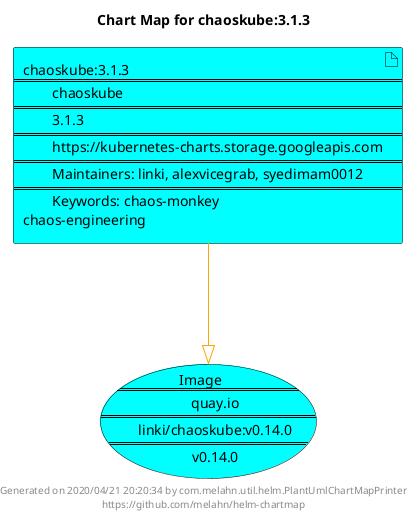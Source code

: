 @startuml
skinparam linetype ortho
skinparam backgroundColor white
skinparam usecaseBorderColor black
skinparam usecaseArrowColor LightSlateGray
skinparam artifactBorderColor black
skinparam artifactArrowColor LightSlateGray

title Chart Map for chaoskube:3.1.3

'There is one referenced Helm Chart
artifact "chaoskube:3.1.3\n====\n\tchaoskube\n====\n\t3.1.3\n====\n\thttps://kubernetes-charts.storage.googleapis.com\n====\n\tMaintainers: linki, alexvicegrab, syedimam0012\n====\n\tKeywords: chaos-monkey\nchaos-engineering" as chaoskube_3_1_3 #Cyan

'There is one referenced Docker Image
usecase "Image\n====\n\tquay.io\n====\n\tlinki/chaoskube:v0.14.0\n====\n\tv0.14.0" as quay_io_linki_chaoskube_v0_14_0 #Aqua

'Chart Dependencies
chaoskube_3_1_3--[#orange]-|>quay_io_linki_chaoskube_v0_14_0

center footer Generated on 2020/04/21 20:20:34 by com.melahn.util.helm.PlantUmlChartMapPrinter\nhttps://github.com/melahn/helm-chartmap
@enduml
